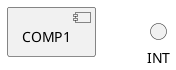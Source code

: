 {
  "sha1": "3sng02mfy7fyz3jh7wbp1y1i6n1avqt",
  "insertion": {
    "when": "2024-05-30T20:48:20.346Z",
    "user": "plantuml@gmail.com"
  }
}
@startuml
[COMP1]
() INT
@enduml
